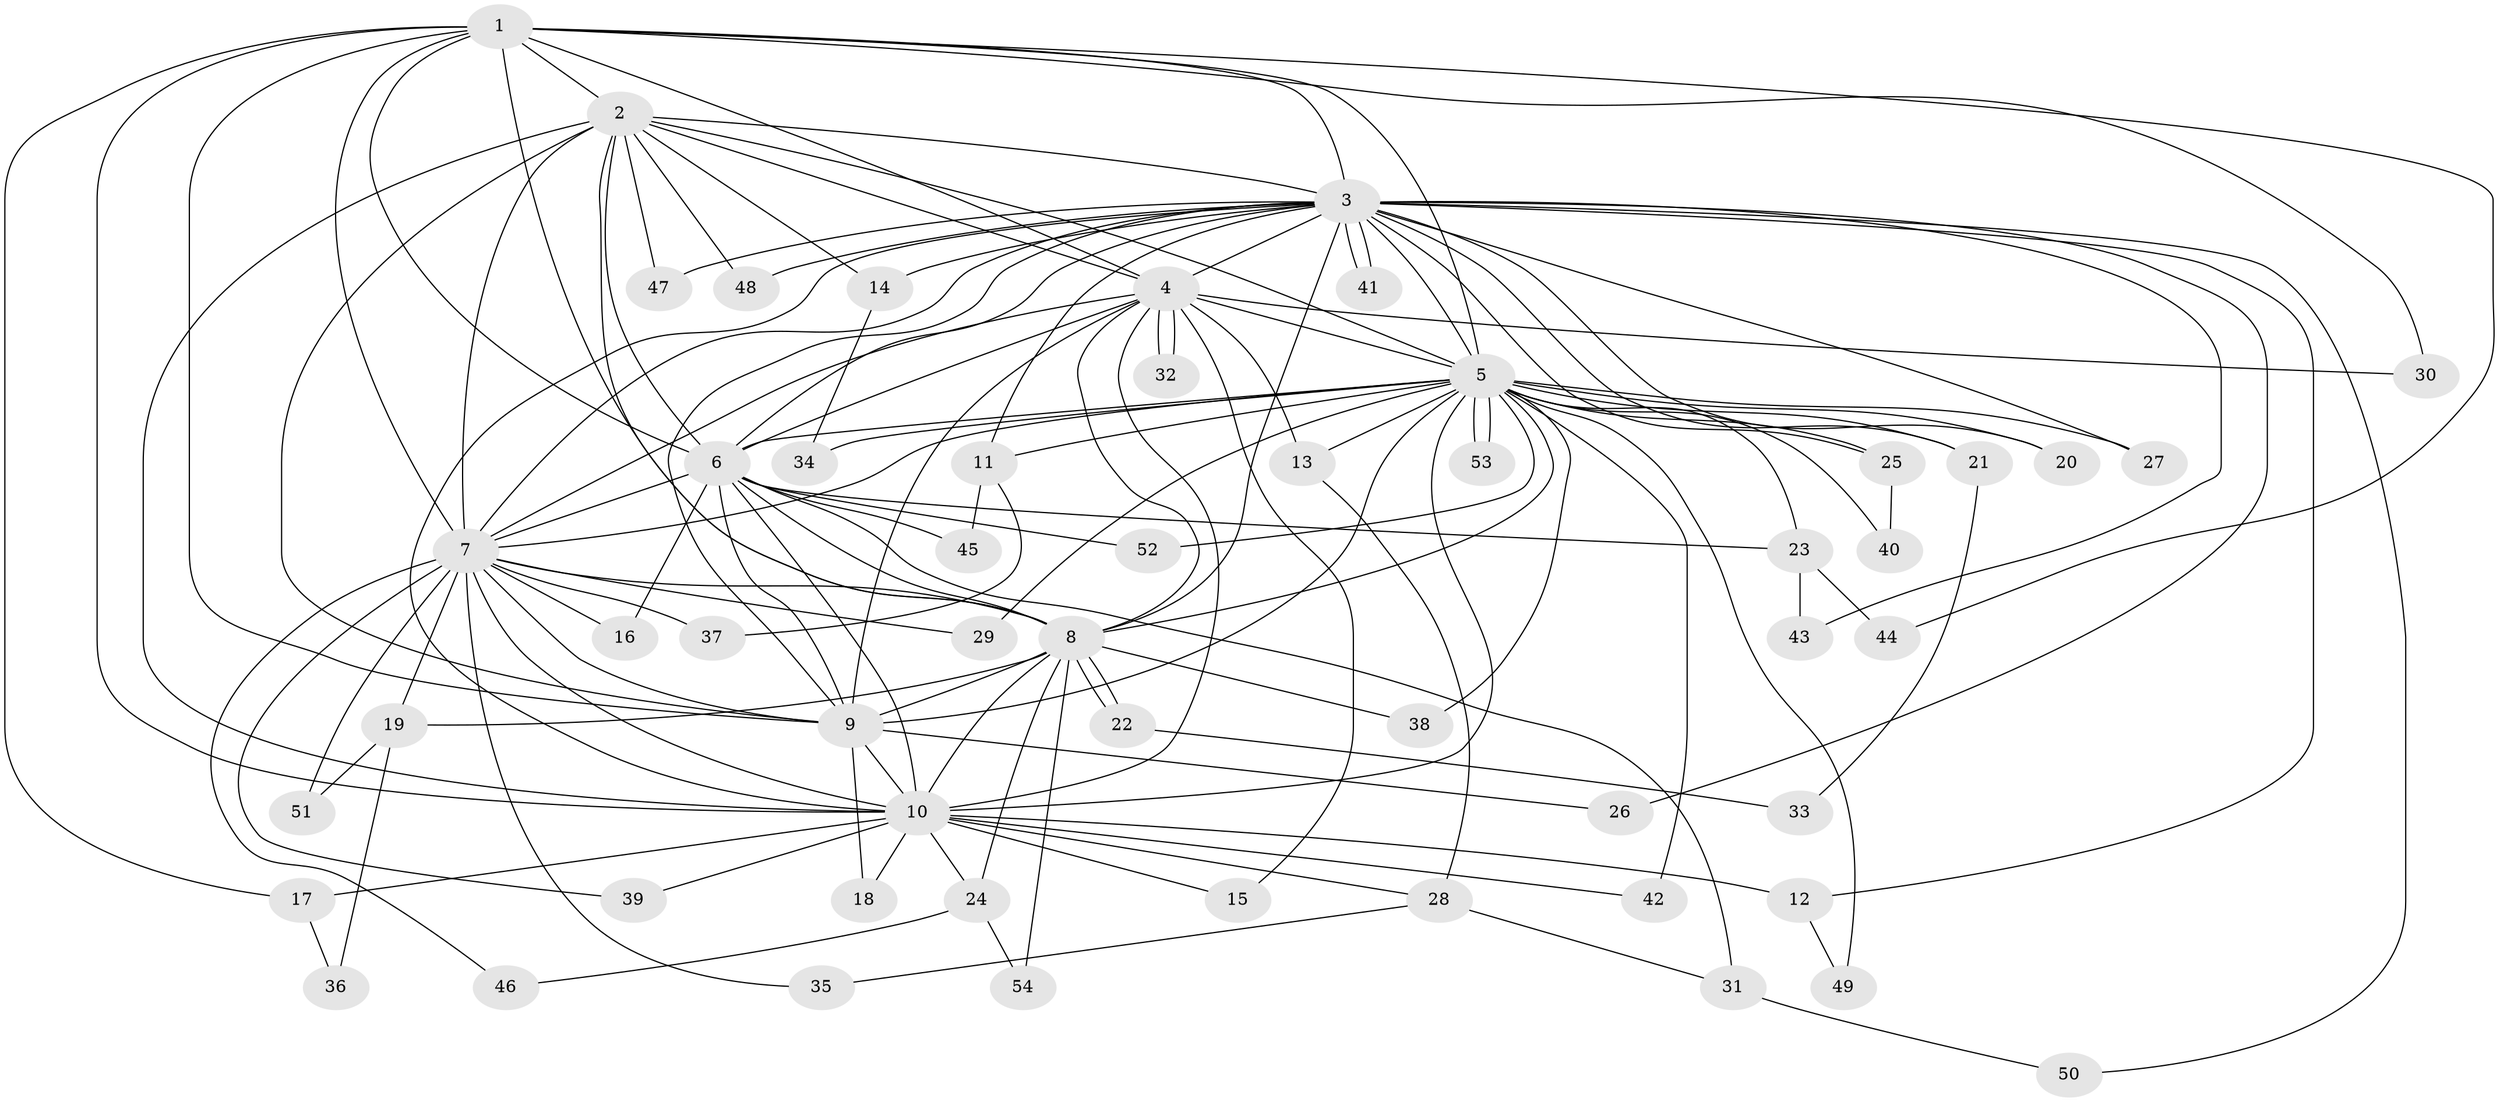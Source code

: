 // coarse degree distribution, {12: 0.05405405405405406, 9: 0.02702702702702703, 19: 0.02702702702702703, 17: 0.02702702702702703, 21: 0.02702702702702703, 11: 0.05405405405405406, 4: 0.08108108108108109, 3: 0.1891891891891892, 1: 0.02702702702702703, 2: 0.4864864864864865}
// Generated by graph-tools (version 1.1) at 2025/23/03/03/25 07:23:42]
// undirected, 54 vertices, 133 edges
graph export_dot {
graph [start="1"]
  node [color=gray90,style=filled];
  1;
  2;
  3;
  4;
  5;
  6;
  7;
  8;
  9;
  10;
  11;
  12;
  13;
  14;
  15;
  16;
  17;
  18;
  19;
  20;
  21;
  22;
  23;
  24;
  25;
  26;
  27;
  28;
  29;
  30;
  31;
  32;
  33;
  34;
  35;
  36;
  37;
  38;
  39;
  40;
  41;
  42;
  43;
  44;
  45;
  46;
  47;
  48;
  49;
  50;
  51;
  52;
  53;
  54;
  1 -- 2;
  1 -- 3;
  1 -- 4;
  1 -- 5;
  1 -- 6;
  1 -- 7;
  1 -- 8;
  1 -- 9;
  1 -- 10;
  1 -- 17;
  1 -- 30;
  1 -- 44;
  2 -- 3;
  2 -- 4;
  2 -- 5;
  2 -- 6;
  2 -- 7;
  2 -- 8;
  2 -- 9;
  2 -- 10;
  2 -- 14;
  2 -- 47;
  2 -- 48;
  3 -- 4;
  3 -- 5;
  3 -- 6;
  3 -- 7;
  3 -- 8;
  3 -- 9;
  3 -- 10;
  3 -- 11;
  3 -- 12;
  3 -- 14;
  3 -- 20;
  3 -- 21;
  3 -- 25;
  3 -- 26;
  3 -- 27;
  3 -- 41;
  3 -- 41;
  3 -- 43;
  3 -- 47;
  3 -- 48;
  3 -- 50;
  4 -- 5;
  4 -- 6;
  4 -- 7;
  4 -- 8;
  4 -- 9;
  4 -- 10;
  4 -- 13;
  4 -- 15;
  4 -- 30;
  4 -- 32;
  4 -- 32;
  5 -- 6;
  5 -- 7;
  5 -- 8;
  5 -- 9;
  5 -- 10;
  5 -- 11;
  5 -- 13;
  5 -- 20;
  5 -- 21;
  5 -- 23;
  5 -- 25;
  5 -- 27;
  5 -- 29;
  5 -- 34;
  5 -- 38;
  5 -- 40;
  5 -- 42;
  5 -- 49;
  5 -- 52;
  5 -- 53;
  5 -- 53;
  6 -- 7;
  6 -- 8;
  6 -- 9;
  6 -- 10;
  6 -- 16;
  6 -- 23;
  6 -- 31;
  6 -- 45;
  6 -- 52;
  7 -- 8;
  7 -- 9;
  7 -- 10;
  7 -- 16;
  7 -- 19;
  7 -- 29;
  7 -- 35;
  7 -- 37;
  7 -- 39;
  7 -- 46;
  7 -- 51;
  8 -- 9;
  8 -- 10;
  8 -- 19;
  8 -- 22;
  8 -- 22;
  8 -- 24;
  8 -- 38;
  8 -- 54;
  9 -- 10;
  9 -- 18;
  9 -- 26;
  10 -- 12;
  10 -- 15;
  10 -- 17;
  10 -- 18;
  10 -- 24;
  10 -- 28;
  10 -- 39;
  10 -- 42;
  11 -- 37;
  11 -- 45;
  12 -- 49;
  13 -- 28;
  14 -- 34;
  17 -- 36;
  19 -- 36;
  19 -- 51;
  21 -- 33;
  22 -- 33;
  23 -- 43;
  23 -- 44;
  24 -- 46;
  24 -- 54;
  25 -- 40;
  28 -- 31;
  28 -- 35;
  31 -- 50;
}
